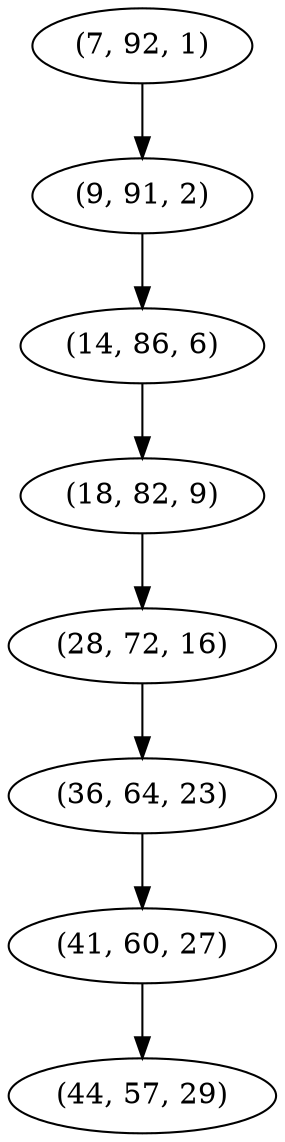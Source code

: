 digraph tree {
    "(7, 92, 1)";
    "(9, 91, 2)";
    "(14, 86, 6)";
    "(18, 82, 9)";
    "(28, 72, 16)";
    "(36, 64, 23)";
    "(41, 60, 27)";
    "(44, 57, 29)";
    "(7, 92, 1)" -> "(9, 91, 2)";
    "(9, 91, 2)" -> "(14, 86, 6)";
    "(14, 86, 6)" -> "(18, 82, 9)";
    "(18, 82, 9)" -> "(28, 72, 16)";
    "(28, 72, 16)" -> "(36, 64, 23)";
    "(36, 64, 23)" -> "(41, 60, 27)";
    "(41, 60, 27)" -> "(44, 57, 29)";
}
